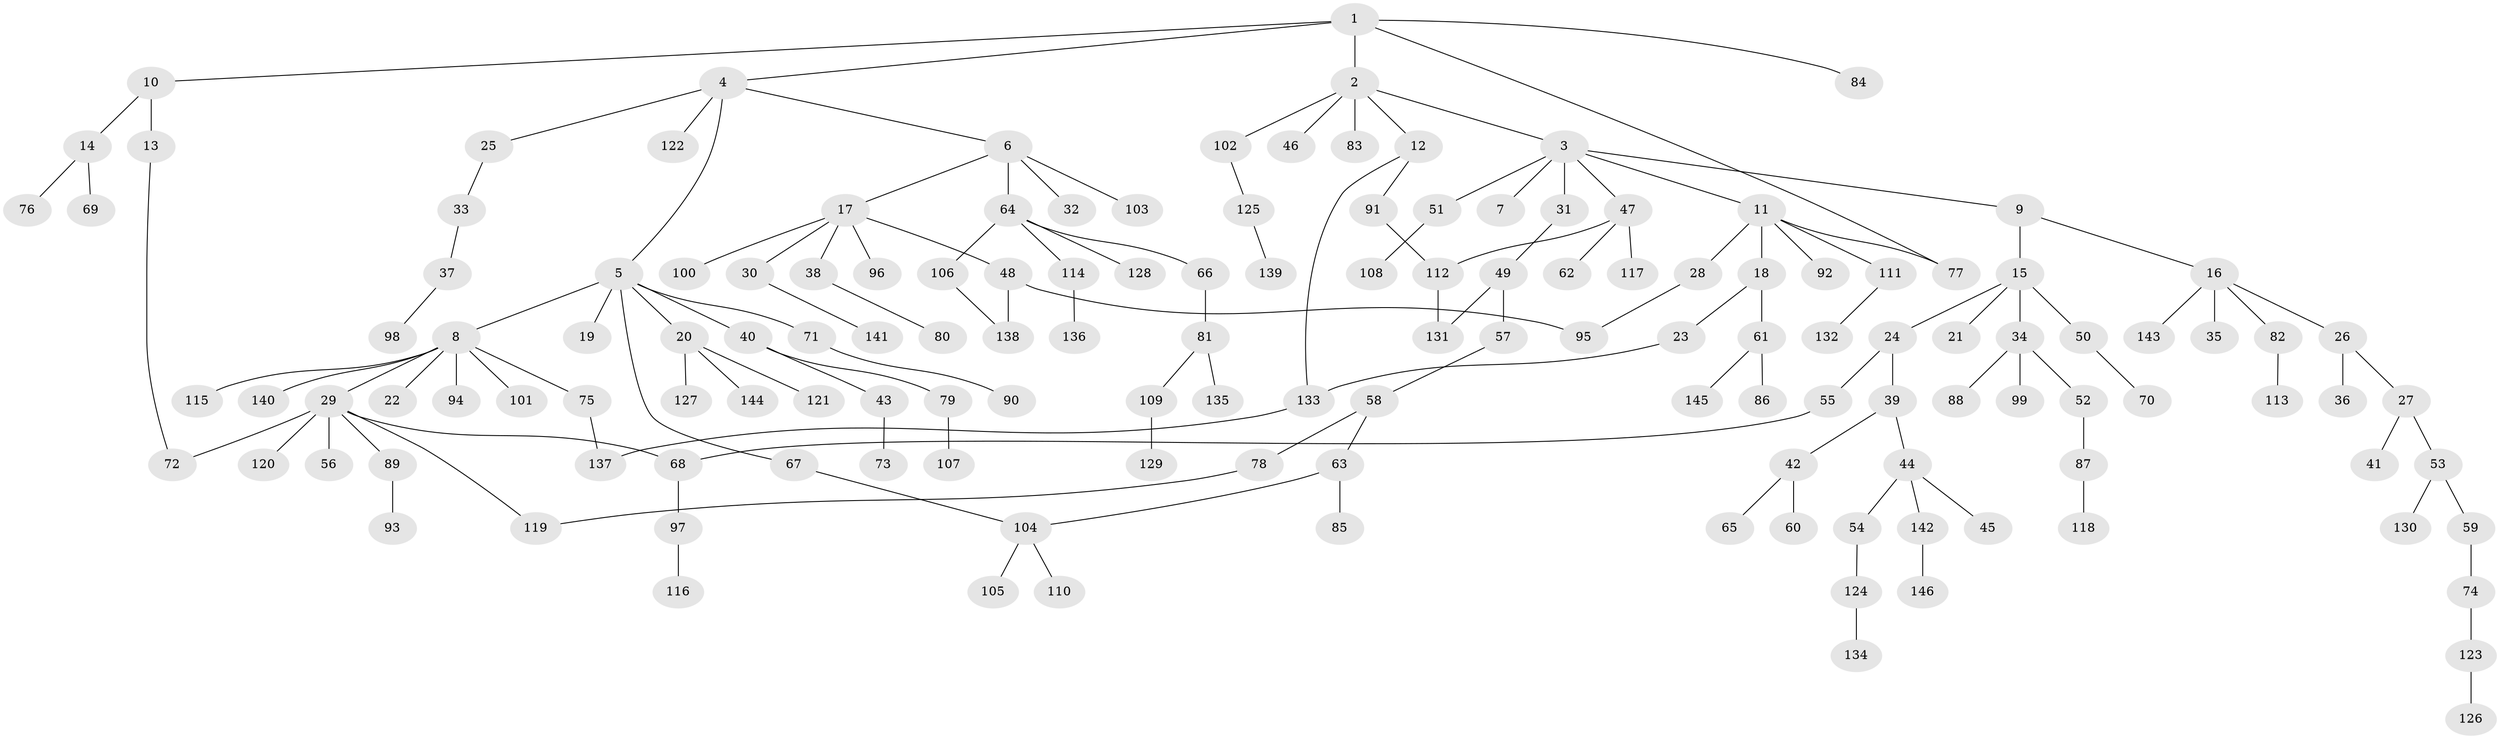 // Generated by graph-tools (version 1.1) at 2025/49/03/09/25 03:49:16]
// undirected, 146 vertices, 156 edges
graph export_dot {
graph [start="1"]
  node [color=gray90,style=filled];
  1;
  2;
  3;
  4;
  5;
  6;
  7;
  8;
  9;
  10;
  11;
  12;
  13;
  14;
  15;
  16;
  17;
  18;
  19;
  20;
  21;
  22;
  23;
  24;
  25;
  26;
  27;
  28;
  29;
  30;
  31;
  32;
  33;
  34;
  35;
  36;
  37;
  38;
  39;
  40;
  41;
  42;
  43;
  44;
  45;
  46;
  47;
  48;
  49;
  50;
  51;
  52;
  53;
  54;
  55;
  56;
  57;
  58;
  59;
  60;
  61;
  62;
  63;
  64;
  65;
  66;
  67;
  68;
  69;
  70;
  71;
  72;
  73;
  74;
  75;
  76;
  77;
  78;
  79;
  80;
  81;
  82;
  83;
  84;
  85;
  86;
  87;
  88;
  89;
  90;
  91;
  92;
  93;
  94;
  95;
  96;
  97;
  98;
  99;
  100;
  101;
  102;
  103;
  104;
  105;
  106;
  107;
  108;
  109;
  110;
  111;
  112;
  113;
  114;
  115;
  116;
  117;
  118;
  119;
  120;
  121;
  122;
  123;
  124;
  125;
  126;
  127;
  128;
  129;
  130;
  131;
  132;
  133;
  134;
  135;
  136;
  137;
  138;
  139;
  140;
  141;
  142;
  143;
  144;
  145;
  146;
  1 -- 2;
  1 -- 4;
  1 -- 10;
  1 -- 84;
  1 -- 77;
  2 -- 3;
  2 -- 12;
  2 -- 46;
  2 -- 83;
  2 -- 102;
  3 -- 7;
  3 -- 9;
  3 -- 11;
  3 -- 31;
  3 -- 47;
  3 -- 51;
  4 -- 5;
  4 -- 6;
  4 -- 25;
  4 -- 122;
  5 -- 8;
  5 -- 19;
  5 -- 20;
  5 -- 40;
  5 -- 67;
  5 -- 71;
  6 -- 17;
  6 -- 32;
  6 -- 64;
  6 -- 103;
  8 -- 22;
  8 -- 29;
  8 -- 75;
  8 -- 94;
  8 -- 101;
  8 -- 115;
  8 -- 140;
  9 -- 15;
  9 -- 16;
  10 -- 13;
  10 -- 14;
  11 -- 18;
  11 -- 28;
  11 -- 77;
  11 -- 92;
  11 -- 111;
  12 -- 91;
  12 -- 133;
  13 -- 72;
  14 -- 69;
  14 -- 76;
  15 -- 21;
  15 -- 24;
  15 -- 34;
  15 -- 50;
  16 -- 26;
  16 -- 35;
  16 -- 82;
  16 -- 143;
  17 -- 30;
  17 -- 38;
  17 -- 48;
  17 -- 96;
  17 -- 100;
  18 -- 23;
  18 -- 61;
  20 -- 121;
  20 -- 127;
  20 -- 144;
  23 -- 133;
  24 -- 39;
  24 -- 55;
  25 -- 33;
  26 -- 27;
  26 -- 36;
  27 -- 41;
  27 -- 53;
  28 -- 95;
  29 -- 56;
  29 -- 89;
  29 -- 119;
  29 -- 120;
  29 -- 68;
  29 -- 72;
  30 -- 141;
  31 -- 49;
  33 -- 37;
  34 -- 52;
  34 -- 88;
  34 -- 99;
  37 -- 98;
  38 -- 80;
  39 -- 42;
  39 -- 44;
  40 -- 43;
  40 -- 79;
  42 -- 60;
  42 -- 65;
  43 -- 73;
  44 -- 45;
  44 -- 54;
  44 -- 142;
  47 -- 62;
  47 -- 117;
  47 -- 112;
  48 -- 95;
  48 -- 138;
  49 -- 57;
  49 -- 131;
  50 -- 70;
  51 -- 108;
  52 -- 87;
  53 -- 59;
  53 -- 130;
  54 -- 124;
  55 -- 68;
  57 -- 58;
  58 -- 63;
  58 -- 78;
  59 -- 74;
  61 -- 86;
  61 -- 145;
  63 -- 85;
  63 -- 104;
  64 -- 66;
  64 -- 106;
  64 -- 114;
  64 -- 128;
  66 -- 81;
  67 -- 104;
  68 -- 97;
  71 -- 90;
  74 -- 123;
  75 -- 137;
  78 -- 119;
  79 -- 107;
  81 -- 109;
  81 -- 135;
  82 -- 113;
  87 -- 118;
  89 -- 93;
  91 -- 112;
  97 -- 116;
  102 -- 125;
  104 -- 105;
  104 -- 110;
  106 -- 138;
  109 -- 129;
  111 -- 132;
  112 -- 131;
  114 -- 136;
  123 -- 126;
  124 -- 134;
  125 -- 139;
  133 -- 137;
  142 -- 146;
}
